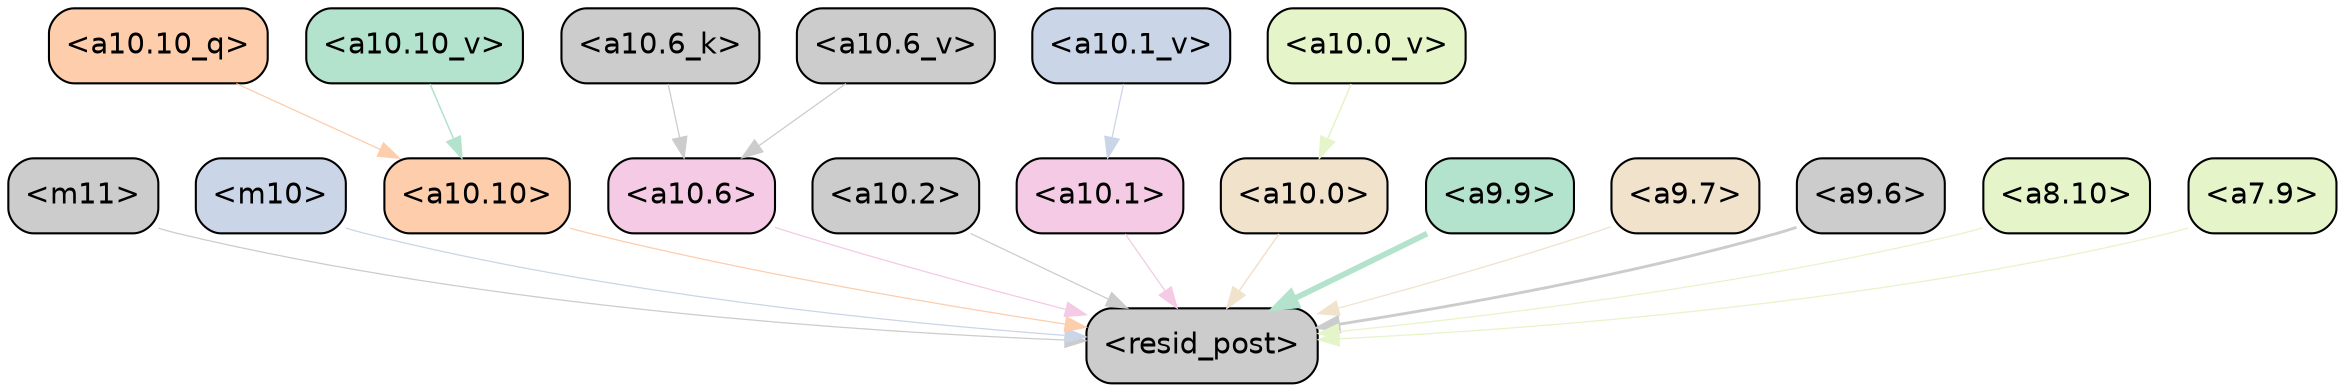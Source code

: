 strict digraph "" {
	graph [bgcolor=transparent,
		layout=dot,
		overlap=false,
		splines=true
	];
	"<m11>"	[color=black,
		fillcolor="#cccccc",
		fontname=Helvetica,
		shape=box,
		style="filled, rounded"];
	"<resid_post>"	[color=black,
		fillcolor="#cccccc",
		fontname=Helvetica,
		shape=box,
		style="filled, rounded"];
	"<m11>" -> "<resid_post>"	[color="#cccccc",
		penwidth=0.6];
	"<m10>"	[color=black,
		fillcolor="#cbd5e8",
		fontname=Helvetica,
		shape=box,
		style="filled, rounded"];
	"<m10>" -> "<resid_post>"	[color="#cbd5e8",
		penwidth=0.6];
	"<a10.10>"	[color=black,
		fillcolor="#fdcdac",
		fontname=Helvetica,
		shape=box,
		style="filled, rounded"];
	"<a10.10>" -> "<resid_post>"	[color="#fdcdac",
		penwidth=0.6];
	"<a10.6>"	[color=black,
		fillcolor="#f4cae4",
		fontname=Helvetica,
		shape=box,
		style="filled, rounded"];
	"<a10.6>" -> "<resid_post>"	[color="#f4cae4",
		penwidth=0.6];
	"<a10.2>"	[color=black,
		fillcolor="#cccccc",
		fontname=Helvetica,
		shape=box,
		style="filled, rounded"];
	"<a10.2>" -> "<resid_post>"	[color="#cccccc",
		penwidth=0.6];
	"<a10.1>"	[color=black,
		fillcolor="#f4cae4",
		fontname=Helvetica,
		shape=box,
		style="filled, rounded"];
	"<a10.1>" -> "<resid_post>"	[color="#f4cae4",
		penwidth=0.6];
	"<a10.0>"	[color=black,
		fillcolor="#f1e2cc",
		fontname=Helvetica,
		shape=box,
		style="filled, rounded"];
	"<a10.0>" -> "<resid_post>"	[color="#f1e2cc",
		penwidth=0.7362499237060547];
	"<a9.9>"	[color=black,
		fillcolor="#b3e2cd",
		fontname=Helvetica,
		shape=box,
		style="filled, rounded"];
	"<a9.9>" -> "<resid_post>"	[color="#b3e2cd",
		penwidth=2.76039457321167];
	"<a9.7>"	[color=black,
		fillcolor="#f1e2cc",
		fontname=Helvetica,
		shape=box,
		style="filled, rounded"];
	"<a9.7>" -> "<resid_post>"	[color="#f1e2cc",
		penwidth=0.6];
	"<a9.6>"	[color=black,
		fillcolor="#cccccc",
		fontname=Helvetica,
		shape=box,
		style="filled, rounded"];
	"<a9.6>" -> "<resid_post>"	[color="#cccccc",
		penwidth=1.3750720024108887];
	"<a8.10>"	[color=black,
		fillcolor="#e6f5c9",
		fontname=Helvetica,
		shape=box,
		style="filled, rounded"];
	"<a8.10>" -> "<resid_post>"	[color="#e6f5c9",
		penwidth=0.6];
	"<a7.9>"	[color=black,
		fillcolor="#e6f5c9",
		fontname=Helvetica,
		shape=box,
		style="filled, rounded"];
	"<a7.9>" -> "<resid_post>"	[color="#e6f5c9",
		penwidth=0.6];
	"<a10.10_q>"	[color=black,
		fillcolor="#fdcdac",
		fontname=Helvetica,
		shape=box,
		style="filled, rounded"];
	"<a10.10_q>" -> "<a10.10>"	[color="#fdcdac",
		penwidth=0.6];
	"<a10.6_k>"	[color=black,
		fillcolor="#cccccc",
		fontname=Helvetica,
		shape=box,
		style="filled, rounded"];
	"<a10.6_k>" -> "<a10.6>"	[color="#cccccc",
		penwidth=0.6];
	"<a10.10_v>"	[color=black,
		fillcolor="#b3e2cd",
		fontname=Helvetica,
		shape=box,
		style="filled, rounded"];
	"<a10.10_v>" -> "<a10.10>"	[color="#b3e2cd",
		penwidth=0.719883918762207];
	"<a10.6_v>"	[color=black,
		fillcolor="#cccccc",
		fontname=Helvetica,
		shape=box,
		style="filled, rounded"];
	"<a10.6_v>" -> "<a10.6>"	[color="#cccccc",
		penwidth=0.6];
	"<a10.1_v>"	[color=black,
		fillcolor="#cbd5e8",
		fontname=Helvetica,
		shape=box,
		style="filled, rounded"];
	"<a10.1_v>" -> "<a10.1>"	[color="#cbd5e8",
		penwidth=0.6];
	"<a10.0_v>"	[color=black,
		fillcolor="#e6f5c9",
		fontname=Helvetica,
		shape=box,
		style="filled, rounded"];
	"<a10.0_v>" -> "<a10.0>"	[color="#e6f5c9",
		penwidth=0.732755184173584];
}
